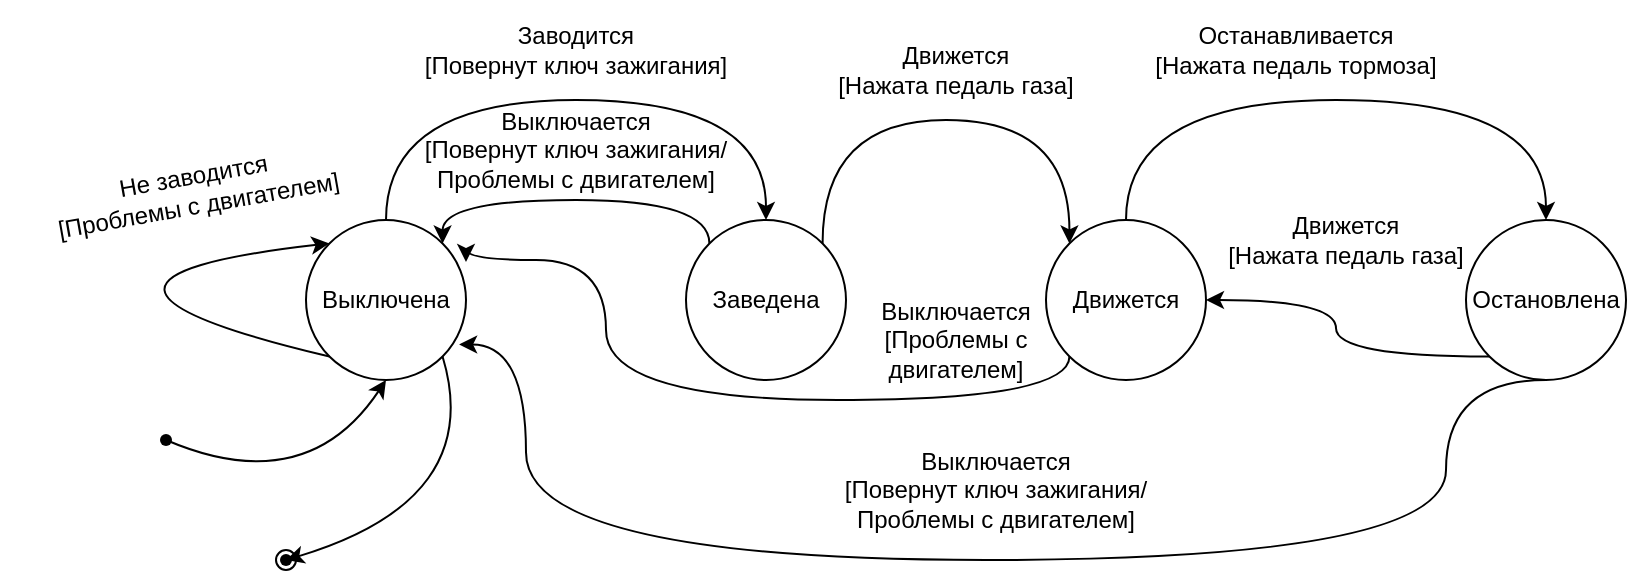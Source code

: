 <mxfile version="24.3.1" type="google">
  <diagram name="Страница — 1" id="qcwimUHvw6TiCGyQEzTd">
    <mxGraphModel dx="1179" dy="648" grid="1" gridSize="10" guides="1" tooltips="1" connect="1" arrows="1" fold="1" page="1" pageScale="1" pageWidth="827" pageHeight="1169" math="0" shadow="0">
      <root>
        <mxCell id="0" />
        <mxCell id="1" parent="0" />
        <mxCell id="dxl6oFcOkmb9z_GCciGH-8" style="edgeStyle=orthogonalEdgeStyle;rounded=0;orthogonalLoop=1;jettySize=auto;html=1;exitX=0.5;exitY=0;exitDx=0;exitDy=0;entryX=0.5;entryY=0;entryDx=0;entryDy=0;curved=1;" edge="1" parent="1" source="dxl6oFcOkmb9z_GCciGH-1" target="dxl6oFcOkmb9z_GCciGH-3">
          <mxGeometry relative="1" as="geometry">
            <Array as="points">
              <mxPoint x="360" y="270" />
              <mxPoint x="550" y="270" />
            </Array>
          </mxGeometry>
        </mxCell>
        <mxCell id="dxl6oFcOkmb9z_GCciGH-1" value="Выключена" style="ellipse;whiteSpace=wrap;html=1;aspect=fixed;" vertex="1" parent="1">
          <mxGeometry x="320" y="330" width="80" height="80" as="geometry" />
        </mxCell>
        <mxCell id="dxl6oFcOkmb9z_GCciGH-32" style="edgeStyle=orthogonalEdgeStyle;rounded=0;orthogonalLoop=1;jettySize=auto;html=1;exitX=0;exitY=1;exitDx=0;exitDy=0;curved=1;" edge="1" parent="1" source="dxl6oFcOkmb9z_GCciGH-2" target="dxl6oFcOkmb9z_GCciGH-4">
          <mxGeometry relative="1" as="geometry" />
        </mxCell>
        <mxCell id="dxl6oFcOkmb9z_GCciGH-33" style="edgeStyle=orthogonalEdgeStyle;rounded=0;orthogonalLoop=1;jettySize=auto;html=1;exitX=0.5;exitY=1;exitDx=0;exitDy=0;entryX=0.957;entryY=0.778;entryDx=0;entryDy=0;entryPerimeter=0;curved=1;" edge="1" parent="1" source="dxl6oFcOkmb9z_GCciGH-2" target="dxl6oFcOkmb9z_GCciGH-1">
          <mxGeometry relative="1" as="geometry">
            <mxPoint x="430.0" y="409.647" as="targetPoint" />
            <Array as="points">
              <mxPoint x="890" y="500" />
              <mxPoint x="430" y="500" />
              <mxPoint x="430" y="392" />
            </Array>
          </mxGeometry>
        </mxCell>
        <mxCell id="dxl6oFcOkmb9z_GCciGH-2" value="Остановлена" style="ellipse;whiteSpace=wrap;html=1;aspect=fixed;" vertex="1" parent="1">
          <mxGeometry x="900" y="330" width="80" height="80" as="geometry" />
        </mxCell>
        <mxCell id="dxl6oFcOkmb9z_GCciGH-28" style="edgeStyle=orthogonalEdgeStyle;rounded=0;orthogonalLoop=1;jettySize=auto;html=1;exitX=0;exitY=0;exitDx=0;exitDy=0;entryX=1;entryY=0;entryDx=0;entryDy=0;curved=1;" edge="1" parent="1" source="dxl6oFcOkmb9z_GCciGH-3" target="dxl6oFcOkmb9z_GCciGH-1">
          <mxGeometry relative="1" as="geometry">
            <Array as="points">
              <mxPoint x="522" y="320" />
              <mxPoint x="388" y="320" />
            </Array>
          </mxGeometry>
        </mxCell>
        <mxCell id="dxl6oFcOkmb9z_GCciGH-36" style="edgeStyle=orthogonalEdgeStyle;rounded=0;orthogonalLoop=1;jettySize=auto;html=1;exitX=1;exitY=0;exitDx=0;exitDy=0;entryX=0;entryY=0;entryDx=0;entryDy=0;curved=1;" edge="1" parent="1" source="dxl6oFcOkmb9z_GCciGH-3" target="dxl6oFcOkmb9z_GCciGH-4">
          <mxGeometry relative="1" as="geometry">
            <Array as="points">
              <mxPoint x="578" y="280" />
              <mxPoint x="702" y="280" />
            </Array>
          </mxGeometry>
        </mxCell>
        <mxCell id="dxl6oFcOkmb9z_GCciGH-3" value="Заведена" style="ellipse;whiteSpace=wrap;html=1;aspect=fixed;" vertex="1" parent="1">
          <mxGeometry x="510" y="330" width="80" height="80" as="geometry" />
        </mxCell>
        <mxCell id="dxl6oFcOkmb9z_GCciGH-37" style="edgeStyle=orthogonalEdgeStyle;rounded=0;orthogonalLoop=1;jettySize=auto;html=1;exitX=0.5;exitY=0;exitDx=0;exitDy=0;entryX=0.5;entryY=0;entryDx=0;entryDy=0;curved=1;" edge="1" parent="1" source="dxl6oFcOkmb9z_GCciGH-4" target="dxl6oFcOkmb9z_GCciGH-2">
          <mxGeometry relative="1" as="geometry">
            <Array as="points">
              <mxPoint x="730" y="270" />
              <mxPoint x="940" y="270" />
            </Array>
          </mxGeometry>
        </mxCell>
        <mxCell id="dxl6oFcOkmb9z_GCciGH-4" value="Движется" style="ellipse;whiteSpace=wrap;html=1;aspect=fixed;" vertex="1" parent="1">
          <mxGeometry x="690" y="330" width="80" height="80" as="geometry" />
        </mxCell>
        <mxCell id="dxl6oFcOkmb9z_GCciGH-13" value="Заводится&lt;div&gt;[Повернут ключ зажигания]&lt;/div&gt;" style="text;html=1;align=center;verticalAlign=middle;whiteSpace=wrap;rounded=0;" vertex="1" parent="1">
          <mxGeometry x="360" y="220" width="190" height="50" as="geometry" />
        </mxCell>
        <mxCell id="dxl6oFcOkmb9z_GCciGH-15" value="Не заводится&lt;div&gt;[Проблемы с двигателем]&lt;/div&gt;" style="text;html=1;align=center;verticalAlign=middle;whiteSpace=wrap;rounded=0;rotation=-10;" vertex="1" parent="1">
          <mxGeometry x="170" y="290" width="190" height="50" as="geometry" />
        </mxCell>
        <mxCell id="dxl6oFcOkmb9z_GCciGH-18" value="" style="endArrow=classic;html=1;rounded=0;entryX=0;entryY=0;entryDx=0;entryDy=0;exitX=0;exitY=1;exitDx=0;exitDy=0;curved=1;" edge="1" parent="1" source="dxl6oFcOkmb9z_GCciGH-1" target="dxl6oFcOkmb9z_GCciGH-1">
          <mxGeometry width="50" height="50" relative="1" as="geometry">
            <mxPoint x="250" y="340" as="sourcePoint" />
            <mxPoint x="300" y="290" as="targetPoint" />
            <Array as="points">
              <mxPoint x="170" y="360" />
            </Array>
          </mxGeometry>
        </mxCell>
        <mxCell id="dxl6oFcOkmb9z_GCciGH-19" value="" style="shape=waypoint;sketch=0;fillStyle=solid;size=6;pointerEvents=1;points=[];fillColor=none;resizable=0;rotatable=0;perimeter=centerPerimeter;snapToPoint=1;" vertex="1" parent="1">
          <mxGeometry x="240" y="430" width="20" height="20" as="geometry" />
        </mxCell>
        <mxCell id="dxl6oFcOkmb9z_GCciGH-20" value="" style="endArrow=classic;html=1;rounded=0;entryX=0.5;entryY=1;entryDx=0;entryDy=0;exitX=0.921;exitY=0.124;exitDx=0;exitDy=0;exitPerimeter=0;curved=1;" edge="1" parent="1" source="dxl6oFcOkmb9z_GCciGH-19" target="dxl6oFcOkmb9z_GCciGH-1">
          <mxGeometry width="50" height="50" relative="1" as="geometry">
            <mxPoint x="320" y="460" as="sourcePoint" />
            <mxPoint x="370" y="410" as="targetPoint" />
            <Array as="points">
              <mxPoint x="320" y="470" />
            </Array>
          </mxGeometry>
        </mxCell>
        <mxCell id="dxl6oFcOkmb9z_GCciGH-22" value="" style="ellipse;whiteSpace=wrap;html=1;" vertex="1" parent="1">
          <mxGeometry x="305" y="495" width="10" height="10" as="geometry" />
        </mxCell>
        <mxCell id="dxl6oFcOkmb9z_GCciGH-23" value="" style="shape=waypoint;sketch=0;fillStyle=solid;size=6;pointerEvents=1;points=[];fillColor=none;resizable=0;rotatable=0;perimeter=centerPerimeter;snapToPoint=1;" vertex="1" parent="1">
          <mxGeometry x="300" y="490" width="20" height="20" as="geometry" />
        </mxCell>
        <mxCell id="dxl6oFcOkmb9z_GCciGH-25" value="" style="endArrow=classic;html=1;rounded=0;entryX=1.109;entryY=-0.182;entryDx=0;entryDy=0;entryPerimeter=0;exitX=1;exitY=1;exitDx=0;exitDy=0;curved=1;" edge="1" parent="1" source="dxl6oFcOkmb9z_GCciGH-1" target="dxl6oFcOkmb9z_GCciGH-23">
          <mxGeometry width="50" height="50" relative="1" as="geometry">
            <mxPoint x="364" y="495" as="sourcePoint" />
            <mxPoint x="414" y="445" as="targetPoint" />
            <Array as="points">
              <mxPoint x="410" y="470" />
            </Array>
          </mxGeometry>
        </mxCell>
        <mxCell id="dxl6oFcOkmb9z_GCciGH-26" value="&lt;div&gt;Движется&lt;/div&gt;[Нажата педаль газа]" style="text;html=1;align=center;verticalAlign=middle;whiteSpace=wrap;rounded=0;" vertex="1" parent="1">
          <mxGeometry x="550" y="230" width="190" height="50" as="geometry" />
        </mxCell>
        <mxCell id="dxl6oFcOkmb9z_GCciGH-27" value="&lt;div&gt;Останавливается&lt;/div&gt;[Нажата педаль тормоза]" style="text;html=1;align=center;verticalAlign=middle;whiteSpace=wrap;rounded=0;" vertex="1" parent="1">
          <mxGeometry x="720" y="220" width="190" height="50" as="geometry" />
        </mxCell>
        <mxCell id="dxl6oFcOkmb9z_GCciGH-29" value="&lt;div&gt;Выключается&lt;/div&gt;&lt;div&gt;[Повернут ключ зажигания/ Проблемы с двигателем]&lt;/div&gt;" style="text;html=1;align=center;verticalAlign=middle;whiteSpace=wrap;rounded=0;" vertex="1" parent="1">
          <mxGeometry x="360" y="270" width="190" height="50" as="geometry" />
        </mxCell>
        <mxCell id="dxl6oFcOkmb9z_GCciGH-30" style="edgeStyle=orthogonalEdgeStyle;rounded=0;orthogonalLoop=1;jettySize=auto;html=1;exitX=0;exitY=1;exitDx=0;exitDy=0;curved=1;" edge="1" parent="1" source="dxl6oFcOkmb9z_GCciGH-4">
          <mxGeometry relative="1" as="geometry">
            <mxPoint x="400" y="351" as="targetPoint" />
            <Array as="points">
              <mxPoint x="702" y="420" />
              <mxPoint x="470" y="420" />
              <mxPoint x="470" y="350" />
              <mxPoint x="400" y="350" />
            </Array>
          </mxGeometry>
        </mxCell>
        <mxCell id="dxl6oFcOkmb9z_GCciGH-31" value="&lt;div&gt;Выключается&lt;/div&gt;&lt;div&gt;[Проблемы с двигателем]&lt;/div&gt;" style="text;html=1;align=center;verticalAlign=middle;whiteSpace=wrap;rounded=0;" vertex="1" parent="1">
          <mxGeometry x="590" y="370" width="110" height="40" as="geometry" />
        </mxCell>
        <mxCell id="dxl6oFcOkmb9z_GCciGH-34" value="&lt;div&gt;Выключается&lt;/div&gt;&lt;div&gt;[Повернут ключ зажигания/ Проблемы с двигателем]&lt;/div&gt;" style="text;html=1;align=center;verticalAlign=middle;whiteSpace=wrap;rounded=0;" vertex="1" parent="1">
          <mxGeometry x="570" y="440" width="190" height="50" as="geometry" />
        </mxCell>
        <mxCell id="dxl6oFcOkmb9z_GCciGH-35" value="&lt;div&gt;Движется&lt;/div&gt;[Нажата педаль газа]" style="text;html=1;align=center;verticalAlign=middle;whiteSpace=wrap;rounded=0;" vertex="1" parent="1">
          <mxGeometry x="780" y="320" width="120" height="40" as="geometry" />
        </mxCell>
      </root>
    </mxGraphModel>
  </diagram>
</mxfile>
